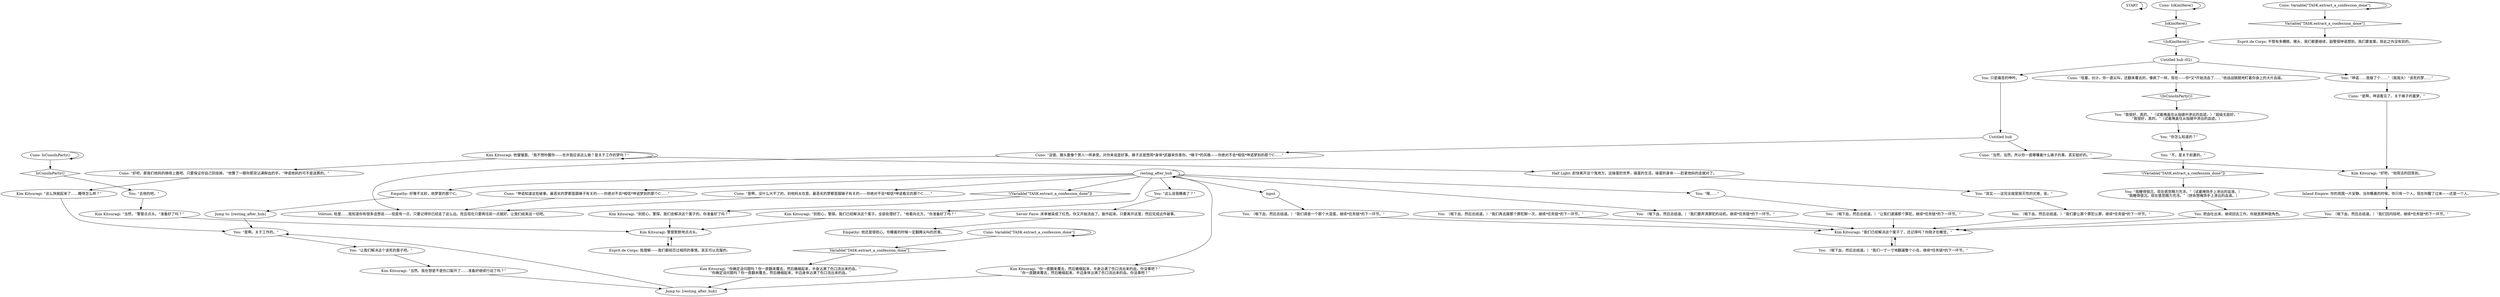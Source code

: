 # SEAFORT INT / AFTERDOLORES TALK
# Load to this from dream seafort dolores dei dialogue end.
# ==================================================
digraph G {
	  0 [label="START"];
	  1 [label="input"];
	  2 [label="You: （咽下血，然后总结道。）“我们一寸一寸地翻遍整个小岛，继续*任务链*的下一环节。”"];
	  3 [label="You: “哦……”"];
	  4 [label="You: （咽下血，然后总结道。）“我们回内陆吧，继续*任务链*的下一环节。”"];
	  5 [label="Half Light: 赶快离开这个鬼地方。这操蛋的世界，操蛋的生活，操蛋的身体——赶紧他妈的走就对了。"];
	  6 [label="You: “是啊。关于工作的。”"];
	  7 [label="resting_after_hub"];
	  8 [label="You: “让我们解决这个该死的案子吧。”"];
	  9 [label="Cuno: Variable[\"TASK.extract_a_confession_done\"]"];
	  10 [label="Variable[\"TASK.extract_a_confession_done\"]", shape=diamond];
	  11 [label="!(Variable[\"TASK.extract_a_confession_done\"])", shape=diamond];
	  12 [label="You: “其实——这完全就是毁灭性的灾难，金。”"];
	  13 [label="Savoir Faire: 床单被染成了红色。你又开始流血了。振作起来。只要离开这里，然后完成这件破事。"];
	  14 [label="Cuno: “是啊，没什么大不了的，别他妈太在意。最恶劣的梦都是跟婊子有关的——你绝对不会*相信*坤诺看见的那个C……”"];
	  15 [label="You: （咽下血，然后总结道。）“我们要弄清罪犯的动机，继续*任务链*的下一环节。”"];
	  16 [label="You: “我睡得很沉，现在感觉精力充沛。”（试着掩饰手上渗出的血液。）\n“我睡得很沉，现在感觉精力充沛。”（拼命想掩饰手上渗出的血液。）"];
	  17 [label="Kim Kitsuragi: “你确定没问题吗？你一直翻来覆去，然后蜷缩起来，半身沾满了伤口流出来的血。”\n“你确定没问题吗？你一直翻来覆去，然后蜷缩起来，半边身体沾满了伤口流出来的血。”"];
	  18 [label="Kim Kitsuragi: “别担心，警探。我们已经解决这个案子，全部处理好了。”他看向北方。“你准备好了吗？”"];
	  19 [label="You: （咽下血，然后总结道。）“我们要让那个罪犯认罪，继续*任务链*的下一环节。”"];
	  20 [label="Kim Kitsuragi: 他皱皱眉。“我不想吵醒你——也许我应该这么做？是关于工作的梦吗？”"];
	  21 [label="You: “不，是关于前妻的。”"];
	  22 [label="Cuno: “坤诺知道这些破事。最恶劣的梦都是跟婊子有关的——你绝对不会*相信*坤诺梦到的那个C……”"];
	  23 [label="You: （咽下血，然后总结道。）“我们调查一个那个大混蛋，继续*任务链*的下一环节。”"];
	  24 [label="Cuno: IsKimHere()"];
	  25 [label="IsKimHere()", shape=diamond];
	  26 [label="!(IsKimHere())", shape=diamond];
	  27 [label="Kim Kitsuragi: “这么快就起来了……睡得怎么样？”"];
	  28 [label="Esprit de Corps: 不管有多糟糕，猪头，我们都要继续，副警探坤诺想到。我们要查案。除此之外没有别的。"];
	  29 [label="Kim Kitsuragi: “我们已经解决这个案子了，还记得吗？你刚才在睡觉。”"];
	  30 [label="Kim Kitsuragi: “好吧，”他简洁的回答到。"];
	  31 [label="Untitled hub (02)"];
	  32 [label="Cuno: IsCunoInParty()"];
	  33 [label="IsCunoInParty()", shape=diamond];
	  34 [label="!(IsCunoInParty())", shape=diamond];
	  35 [label="Untitled hub"];
	  36 [label="Cuno: “没错。猪头要像个男人一样承受。对你来说是好事。婊子总是想用*身体*武器来伤害你。*婊子*的风格——你绝对不会*相信*坤诺梦到的那个C……”"];
	  37 [label="You: “坤诺……我做了个……”（摇摇头）“该死的梦……”"];
	  38 [label="You: 只是痛苦的呻吟。"];
	  39 [label="You: “这么说我睡着了？”"];
	  40 [label="You: 把血吐出来，继续回去工作。你就是那种狠角色。"];
	  41 [label="Kim Kitsuragi: “当然。我在想是不是伤口裂开了……准备好继续行动了吗？”"];
	  42 [label="Cuno: Variable[\"TASK.extract_a_confession_done\"]"];
	  43 [label="Variable[\"TASK.extract_a_confession_done\"]", shape=diamond];
	  44 [label="!(Variable[\"TASK.extract_a_confession_done\"])", shape=diamond];
	  45 [label="Kim Kitsuragi: 警督默默地点点头。"];
	  46 [label="Jump to: [resting_after_hub]"];
	  47 [label="Cuno: “好吧，那我们他妈的继续上路吧。只要保证你自己别挂掉。”他瞥了一眼你那双沾满鲜血的手。“坤诺他妈的可不是送葬的。”"];
	  48 [label="You: “去他的吧。”"];
	  49 [label="Cuno: “哇塞，伙计。你一直尖叫，还翻来覆去的，像疯了一样。现在——你*又*开始流血了……”他战战兢兢地盯着你身上的大片血痕。"];
	  50 [label="You: “你怎么知道的？”"];
	  51 [label="Cuno: “当然，当然。所以你一直嘟囔着什么婊子的事。其实挺好的。”"];
	  52 [label="You: “我很好，真的。”（试着掩盖住从指缝中渗出的血迹。）“超级无敌好。”\n“我很好，真的。”（试着掩盖住从指缝中渗出的血迹。）"];
	  53 [label="Inland Empire: 你的周围一片安静。当你睡着的时候，你只有一个人。现在你醒了过来——还是一个人。"];
	  54 [label="Empathy: 他还是很担心。你睡着的时候一定翻腾尖叫的厉害。"];
	  55 [label="Volition: 哈里……我知道你有很多话想说——但是有一点，只要记得你已经走了这么远。而且现在只要再往前一点就好。让我们结束这一切吧。"];
	  56 [label="Empathy: 好像不太妙，他梦里的那个C。"];
	  57 [label="You: （咽下血，然后总结道。）“让我们逮捕那个罪犯，继续*任务链*的下一环节。”"];
	  58 [label="Kim Kitsuragi: “你一直翻来覆去，然后蜷缩起来，半身沾满了伤口流出来的血。你没事吧？”\n“你一直翻来覆去，然后蜷缩起来，半边身体沾满了伤口流出来的血。你没事吧？”"];
	  59 [label="You: （咽下血，然后总结道。）“我们再去跟那个罪犯聊一次，继续*任务链*的下一环节。”"];
	  60 [label="Kim Kitsuragi: “当然，”警督点点头。“准备好了吗？”"];
	  61 [label="Jump to: [resting_after_hub]"];
	  62 [label="Kim Kitsuragi: “别担心，警探。我们会解决这个案子的。你准备好了吗？”"];
	  63 [label="Esprit de Corps: 我理解——我们都经历过相同的事情。其实可以克服的。"];
	  64 [label="Cuno: “是啊，坤诺看见了。关于婊子的噩梦。”"];
	  0 -> 0
	  1 -> 23
	  2 -> 29
	  3 -> 57
	  4 -> 29
	  5 -> 12
	  6 -> 8
	  7 -> 1
	  7 -> 3
	  7 -> 7
	  7 -> 39
	  7 -> 11
	  7 -> 14
	  7 -> 15
	  7 -> 18
	  7 -> 22
	  7 -> 56
	  7 -> 58
	  8 -> 41
	  9 -> 9
	  9 -> 10
	  10 -> 17
	  11 -> 62
	  12 -> 19
	  13 -> 54
	  14 -> 55
	  15 -> 29
	  16 -> 40
	  17 -> 61
	  18 -> 45
	  19 -> 29
	  20 -> 20
	  20 -> 5
	  20 -> 47
	  21 -> 44
	  22 -> 55
	  23 -> 29
	  24 -> 24
	  24 -> 25
	  25 -> 26
	  26 -> 31
	  27 -> 6
	  29 -> 2
	  30 -> 53
	  31 -> 49
	  31 -> 37
	  31 -> 38
	  32 -> 32
	  32 -> 33
	  33 -> 48
	  34 -> 52
	  35 -> 51
	  35 -> 36
	  36 -> 55
	  37 -> 64
	  38 -> 35
	  39 -> 13
	  40 -> 29
	  41 -> 61
	  42 -> 42
	  42 -> 43
	  43 -> 28
	  44 -> 16
	  45 -> 63
	  46 -> 6
	  47 -> 27
	  48 -> 60
	  49 -> 34
	  50 -> 21
	  51 -> 30
	  52 -> 50
	  53 -> 4
	  56 -> 46
	  57 -> 29
	  58 -> 61
	  59 -> 29
	  60 -> 45
	  61 -> 6
	  62 -> 45
	  63 -> 45
	  64 -> 30
}

